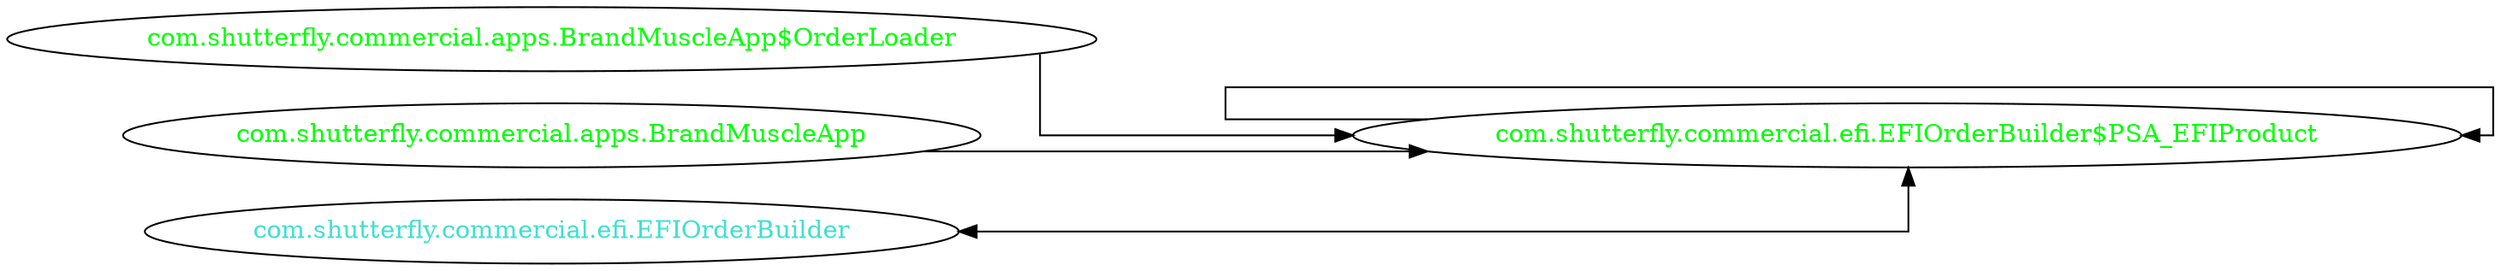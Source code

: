 digraph dependencyGraph {
 concentrate=true;
 ranksep="2.0";
 rankdir="LR"; 
 splines="ortho";
"com.shutterfly.commercial.efi.EFIOrderBuilder$PSA_EFIProduct" [fontcolor="red"];
"com.shutterfly.commercial.apps.BrandMuscleApp$OrderLoader" [ fontcolor="green" ];
"com.shutterfly.commercial.apps.BrandMuscleApp$OrderLoader"->"com.shutterfly.commercial.efi.EFIOrderBuilder$PSA_EFIProduct";
"com.shutterfly.commercial.efi.EFIOrderBuilder$PSA_EFIProduct" [ fontcolor="green" ];
"com.shutterfly.commercial.efi.EFIOrderBuilder$PSA_EFIProduct"->"com.shutterfly.commercial.efi.EFIOrderBuilder$PSA_EFIProduct";
"com.shutterfly.commercial.apps.BrandMuscleApp" [ fontcolor="green" ];
"com.shutterfly.commercial.apps.BrandMuscleApp"->"com.shutterfly.commercial.efi.EFIOrderBuilder$PSA_EFIProduct";
"com.shutterfly.commercial.efi.EFIOrderBuilder" [ fontcolor="turquoise" ];
"com.shutterfly.commercial.efi.EFIOrderBuilder"->"com.shutterfly.commercial.efi.EFIOrderBuilder$PSA_EFIProduct" [dir=both];
}